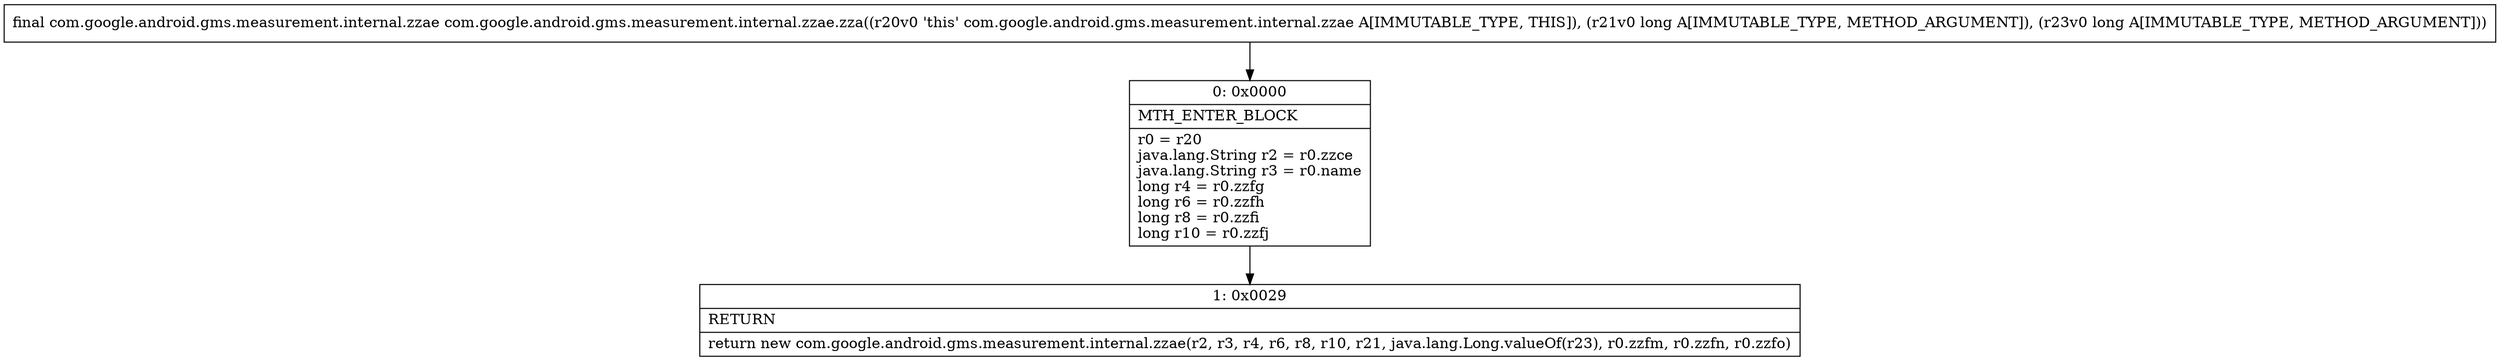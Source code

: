 digraph "CFG forcom.google.android.gms.measurement.internal.zzae.zza(JJ)Lcom\/google\/android\/gms\/measurement\/internal\/zzae;" {
Node_0 [shape=record,label="{0\:\ 0x0000|MTH_ENTER_BLOCK\l|r0 = r20\ljava.lang.String r2 = r0.zzce\ljava.lang.String r3 = r0.name\llong r4 = r0.zzfg\llong r6 = r0.zzfh\llong r8 = r0.zzfi\llong r10 = r0.zzfj\l}"];
Node_1 [shape=record,label="{1\:\ 0x0029|RETURN\l|return new com.google.android.gms.measurement.internal.zzae(r2, r3, r4, r6, r8, r10, r21, java.lang.Long.valueOf(r23), r0.zzfm, r0.zzfn, r0.zzfo)\l}"];
MethodNode[shape=record,label="{final com.google.android.gms.measurement.internal.zzae com.google.android.gms.measurement.internal.zzae.zza((r20v0 'this' com.google.android.gms.measurement.internal.zzae A[IMMUTABLE_TYPE, THIS]), (r21v0 long A[IMMUTABLE_TYPE, METHOD_ARGUMENT]), (r23v0 long A[IMMUTABLE_TYPE, METHOD_ARGUMENT])) }"];
MethodNode -> Node_0;
Node_0 -> Node_1;
}

